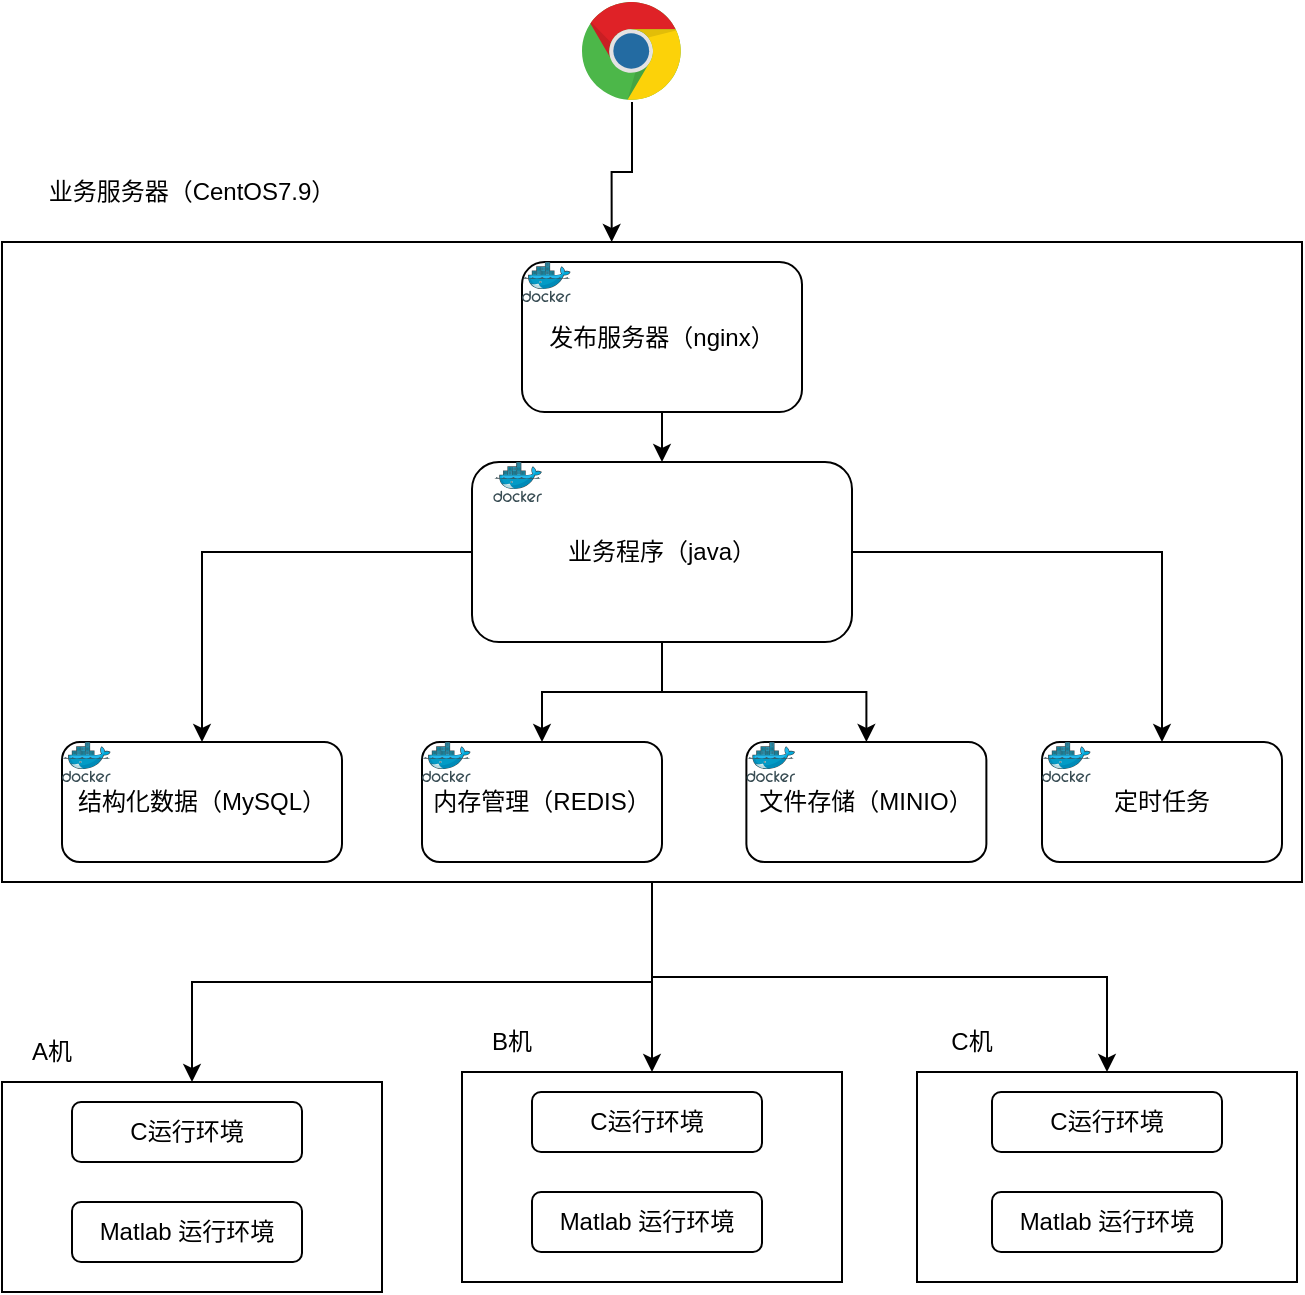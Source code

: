 <mxfile version="24.4.4" type="github">
  <diagram name="第 1 页" id="W5Wc3xfpr3VdIwrCJjXk">
    <mxGraphModel dx="1434" dy="779" grid="1" gridSize="10" guides="1" tooltips="1" connect="1" arrows="1" fold="1" page="1" pageScale="1" pageWidth="827" pageHeight="1169" math="0" shadow="0">
      <root>
        <mxCell id="0" />
        <mxCell id="1" parent="0" />
        <mxCell id="zvQz8MGQaPYygYlWFjFh-47" style="edgeStyle=orthogonalEdgeStyle;rounded=0;orthogonalLoop=1;jettySize=auto;html=1;" edge="1" parent="1" source="zvQz8MGQaPYygYlWFjFh-3" target="zvQz8MGQaPYygYlWFjFh-34">
          <mxGeometry relative="1" as="geometry">
            <Array as="points">
              <mxPoint x="365" y="560" />
              <mxPoint x="135" y="560" />
            </Array>
          </mxGeometry>
        </mxCell>
        <mxCell id="zvQz8MGQaPYygYlWFjFh-48" style="edgeStyle=orthogonalEdgeStyle;rounded=0;orthogonalLoop=1;jettySize=auto;html=1;entryX=0.5;entryY=0;entryDx=0;entryDy=0;" edge="1" parent="1" source="zvQz8MGQaPYygYlWFjFh-3" target="zvQz8MGQaPYygYlWFjFh-39">
          <mxGeometry relative="1" as="geometry" />
        </mxCell>
        <mxCell id="zvQz8MGQaPYygYlWFjFh-49" style="edgeStyle=orthogonalEdgeStyle;rounded=0;orthogonalLoop=1;jettySize=auto;html=1;" edge="1" parent="1" source="zvQz8MGQaPYygYlWFjFh-3" target="zvQz8MGQaPYygYlWFjFh-43">
          <mxGeometry relative="1" as="geometry" />
        </mxCell>
        <mxCell id="zvQz8MGQaPYygYlWFjFh-3" value="" style="rounded=0;whiteSpace=wrap;html=1;" vertex="1" parent="1">
          <mxGeometry x="40" y="190" width="650" height="320" as="geometry" />
        </mxCell>
        <mxCell id="zvQz8MGQaPYygYlWFjFh-1" value="" style="dashed=0;outlineConnect=0;html=1;align=center;labelPosition=center;verticalLabelPosition=bottom;verticalAlign=top;shape=mxgraph.weblogos.chrome" vertex="1" parent="1">
          <mxGeometry x="330" y="70" width="50" height="50" as="geometry" />
        </mxCell>
        <mxCell id="zvQz8MGQaPYygYlWFjFh-4" value="业务服务器（CentOS7.9）" style="text;html=1;align=center;verticalAlign=middle;whiteSpace=wrap;rounded=0;" vertex="1" parent="1">
          <mxGeometry x="50" y="150" width="170" height="30" as="geometry" />
        </mxCell>
        <mxCell id="zvQz8MGQaPYygYlWFjFh-29" style="edgeStyle=orthogonalEdgeStyle;rounded=0;orthogonalLoop=1;jettySize=auto;html=1;" edge="1" parent="1" source="zvQz8MGQaPYygYlWFjFh-5" target="zvQz8MGQaPYygYlWFjFh-6">
          <mxGeometry relative="1" as="geometry" />
        </mxCell>
        <mxCell id="zvQz8MGQaPYygYlWFjFh-5" value="发布服务器（nginx）" style="rounded=1;whiteSpace=wrap;html=1;" vertex="1" parent="1">
          <mxGeometry x="300" y="200" width="140" height="75" as="geometry" />
        </mxCell>
        <mxCell id="zvQz8MGQaPYygYlWFjFh-30" style="edgeStyle=orthogonalEdgeStyle;rounded=0;orthogonalLoop=1;jettySize=auto;html=1;" edge="1" parent="1" source="zvQz8MGQaPYygYlWFjFh-6" target="zvQz8MGQaPYygYlWFjFh-9">
          <mxGeometry relative="1" as="geometry" />
        </mxCell>
        <mxCell id="zvQz8MGQaPYygYlWFjFh-31" style="edgeStyle=orthogonalEdgeStyle;rounded=0;orthogonalLoop=1;jettySize=auto;html=1;" edge="1" parent="1" source="zvQz8MGQaPYygYlWFjFh-6" target="zvQz8MGQaPYygYlWFjFh-12">
          <mxGeometry relative="1" as="geometry" />
        </mxCell>
        <mxCell id="zvQz8MGQaPYygYlWFjFh-32" style="edgeStyle=orthogonalEdgeStyle;rounded=0;orthogonalLoop=1;jettySize=auto;html=1;" edge="1" parent="1" source="zvQz8MGQaPYygYlWFjFh-6" target="zvQz8MGQaPYygYlWFjFh-14">
          <mxGeometry relative="1" as="geometry" />
        </mxCell>
        <mxCell id="zvQz8MGQaPYygYlWFjFh-33" style="edgeStyle=orthogonalEdgeStyle;rounded=0;orthogonalLoop=1;jettySize=auto;html=1;entryX=0.5;entryY=0;entryDx=0;entryDy=0;" edge="1" parent="1" source="zvQz8MGQaPYygYlWFjFh-6" target="zvQz8MGQaPYygYlWFjFh-22">
          <mxGeometry relative="1" as="geometry" />
        </mxCell>
        <mxCell id="zvQz8MGQaPYygYlWFjFh-6" value="业务程序（java）" style="rounded=1;whiteSpace=wrap;html=1;" vertex="1" parent="1">
          <mxGeometry x="275" y="300" width="190" height="90" as="geometry" />
        </mxCell>
        <mxCell id="zvQz8MGQaPYygYlWFjFh-7" value="" style="image;sketch=0;aspect=fixed;html=1;points=[];align=center;fontSize=12;image=img/lib/mscae/Docker.svg;" vertex="1" parent="1">
          <mxGeometry x="300" y="200" width="24.39" height="20" as="geometry" />
        </mxCell>
        <mxCell id="zvQz8MGQaPYygYlWFjFh-8" value="" style="image;sketch=0;aspect=fixed;html=1;points=[];align=center;fontSize=12;image=img/lib/mscae/Docker.svg;" vertex="1" parent="1">
          <mxGeometry x="285.61" y="300" width="24.39" height="20" as="geometry" />
        </mxCell>
        <mxCell id="zvQz8MGQaPYygYlWFjFh-9" value="结构化数据（MySQL）" style="rounded=1;whiteSpace=wrap;html=1;" vertex="1" parent="1">
          <mxGeometry x="70" y="440" width="140" height="60" as="geometry" />
        </mxCell>
        <mxCell id="zvQz8MGQaPYygYlWFjFh-12" value="内存管理（REDIS）" style="rounded=1;whiteSpace=wrap;html=1;" vertex="1" parent="1">
          <mxGeometry x="250" y="440" width="120" height="60" as="geometry" />
        </mxCell>
        <mxCell id="zvQz8MGQaPYygYlWFjFh-14" value="文件存储（MINIO）" style="rounded=1;whiteSpace=wrap;html=1;" vertex="1" parent="1">
          <mxGeometry x="412.19" y="440" width="120" height="60" as="geometry" />
        </mxCell>
        <mxCell id="zvQz8MGQaPYygYlWFjFh-16" value="" style="image;sketch=0;aspect=fixed;html=1;points=[];align=center;fontSize=12;image=img/lib/mscae/Docker.svg;" vertex="1" parent="1">
          <mxGeometry x="70" y="440" width="24.39" height="20" as="geometry" />
        </mxCell>
        <mxCell id="zvQz8MGQaPYygYlWFjFh-17" value="" style="image;sketch=0;aspect=fixed;html=1;points=[];align=center;fontSize=12;image=img/lib/mscae/Docker.svg;" vertex="1" parent="1">
          <mxGeometry x="250" y="440" width="24.39" height="20" as="geometry" />
        </mxCell>
        <mxCell id="zvQz8MGQaPYygYlWFjFh-18" value="" style="image;sketch=0;aspect=fixed;html=1;points=[];align=center;fontSize=12;image=img/lib/mscae/Docker.svg;" vertex="1" parent="1">
          <mxGeometry x="412.19" y="440" width="24.39" height="20" as="geometry" />
        </mxCell>
        <mxCell id="zvQz8MGQaPYygYlWFjFh-22" value="定时任务" style="rounded=1;whiteSpace=wrap;html=1;" vertex="1" parent="1">
          <mxGeometry x="560" y="440" width="120" height="60" as="geometry" />
        </mxCell>
        <mxCell id="zvQz8MGQaPYygYlWFjFh-24" value="" style="image;sketch=0;aspect=fixed;html=1;points=[];align=center;fontSize=12;image=img/lib/mscae/Docker.svg;" vertex="1" parent="1">
          <mxGeometry x="560" y="440" width="24.39" height="20" as="geometry" />
        </mxCell>
        <mxCell id="zvQz8MGQaPYygYlWFjFh-27" style="edgeStyle=orthogonalEdgeStyle;rounded=0;orthogonalLoop=1;jettySize=auto;html=1;entryX=0.469;entryY=0;entryDx=0;entryDy=0;entryPerimeter=0;" edge="1" parent="1" source="zvQz8MGQaPYygYlWFjFh-1" target="zvQz8MGQaPYygYlWFjFh-3">
          <mxGeometry relative="1" as="geometry" />
        </mxCell>
        <mxCell id="zvQz8MGQaPYygYlWFjFh-34" value="" style="rounded=0;whiteSpace=wrap;html=1;" vertex="1" parent="1">
          <mxGeometry x="40" y="610" width="190" height="105" as="geometry" />
        </mxCell>
        <mxCell id="zvQz8MGQaPYygYlWFjFh-35" value="A机" style="text;html=1;align=center;verticalAlign=middle;whiteSpace=wrap;rounded=0;" vertex="1" parent="1">
          <mxGeometry x="40" y="585" width="50" height="20" as="geometry" />
        </mxCell>
        <mxCell id="zvQz8MGQaPYygYlWFjFh-37" value="C运行环境" style="rounded=1;whiteSpace=wrap;html=1;" vertex="1" parent="1">
          <mxGeometry x="75" y="620" width="115" height="30" as="geometry" />
        </mxCell>
        <mxCell id="zvQz8MGQaPYygYlWFjFh-38" value="Matlab 运行环境" style="rounded=1;whiteSpace=wrap;html=1;" vertex="1" parent="1">
          <mxGeometry x="75" y="670" width="115" height="30" as="geometry" />
        </mxCell>
        <mxCell id="zvQz8MGQaPYygYlWFjFh-39" value="" style="rounded=0;whiteSpace=wrap;html=1;" vertex="1" parent="1">
          <mxGeometry x="270" y="605" width="190" height="105" as="geometry" />
        </mxCell>
        <mxCell id="zvQz8MGQaPYygYlWFjFh-40" value="B机" style="text;html=1;align=center;verticalAlign=middle;whiteSpace=wrap;rounded=0;" vertex="1" parent="1">
          <mxGeometry x="270" y="580" width="50" height="20" as="geometry" />
        </mxCell>
        <mxCell id="zvQz8MGQaPYygYlWFjFh-41" value="C运行环境" style="rounded=1;whiteSpace=wrap;html=1;" vertex="1" parent="1">
          <mxGeometry x="305" y="615" width="115" height="30" as="geometry" />
        </mxCell>
        <mxCell id="zvQz8MGQaPYygYlWFjFh-42" value="Matlab 运行环境" style="rounded=1;whiteSpace=wrap;html=1;" vertex="1" parent="1">
          <mxGeometry x="305" y="665" width="115" height="30" as="geometry" />
        </mxCell>
        <mxCell id="zvQz8MGQaPYygYlWFjFh-43" value="" style="rounded=0;whiteSpace=wrap;html=1;" vertex="1" parent="1">
          <mxGeometry x="497.5" y="605" width="190" height="105" as="geometry" />
        </mxCell>
        <mxCell id="zvQz8MGQaPYygYlWFjFh-44" value="C机" style="text;html=1;align=center;verticalAlign=middle;whiteSpace=wrap;rounded=0;" vertex="1" parent="1">
          <mxGeometry x="500" y="580" width="50" height="20" as="geometry" />
        </mxCell>
        <mxCell id="zvQz8MGQaPYygYlWFjFh-45" value="C运行环境" style="rounded=1;whiteSpace=wrap;html=1;" vertex="1" parent="1">
          <mxGeometry x="535" y="615" width="115" height="30" as="geometry" />
        </mxCell>
        <mxCell id="zvQz8MGQaPYygYlWFjFh-46" value="Matlab 运行环境" style="rounded=1;whiteSpace=wrap;html=1;" vertex="1" parent="1">
          <mxGeometry x="535" y="665" width="115" height="30" as="geometry" />
        </mxCell>
      </root>
    </mxGraphModel>
  </diagram>
</mxfile>
